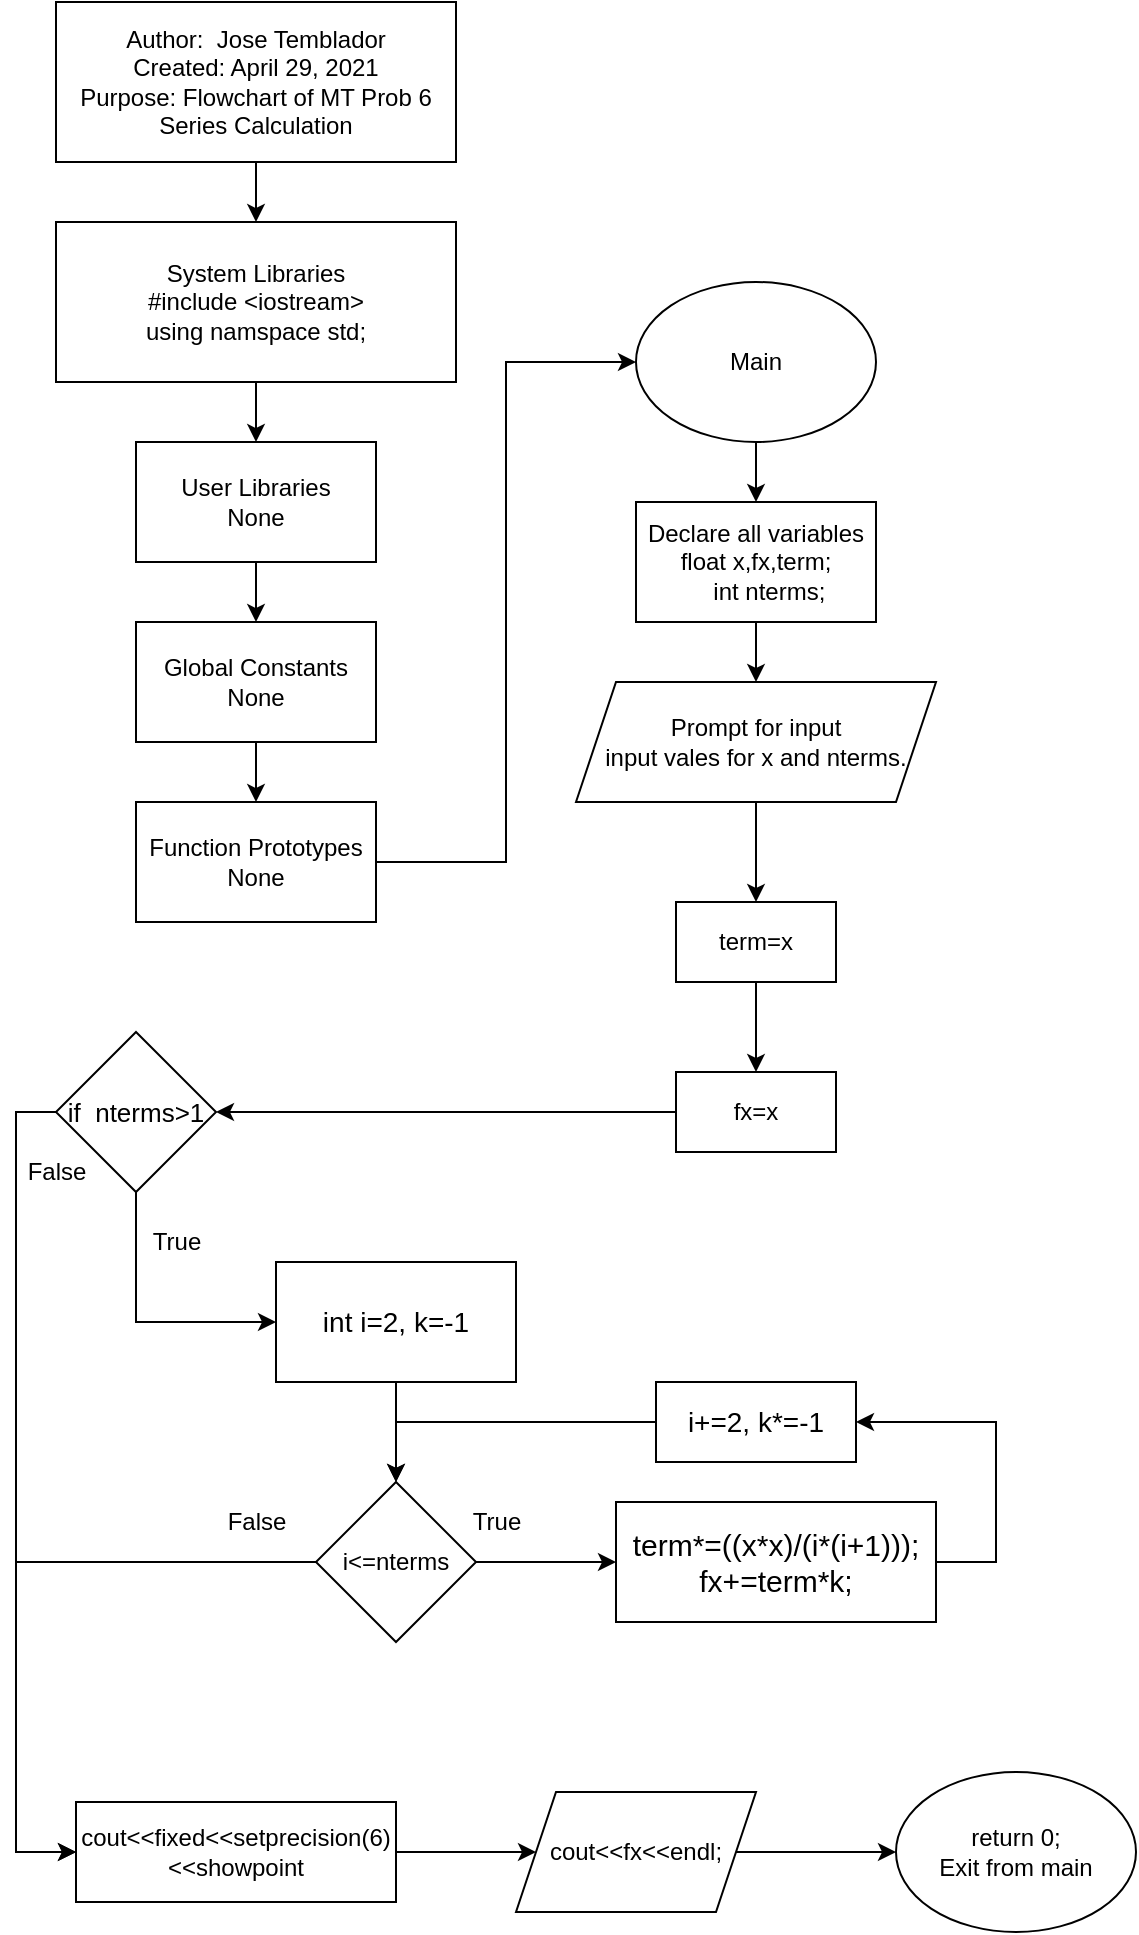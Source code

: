 <mxfile version="14.6.7" type="device"><diagram id="jv69cuZzwTD9Fxa78tGu" name="Page-1"><mxGraphModel dx="925" dy="561" grid="1" gridSize="10" guides="1" tooltips="1" connect="1" arrows="1" fold="1" page="1" pageScale="1" pageWidth="827" pageHeight="1169" math="0" shadow="0"><root><mxCell id="0"/><mxCell id="1" parent="0"/><mxCell id="kfcfMog38dfePFOhffaa-5" value="" style="edgeStyle=orthogonalEdgeStyle;rounded=0;orthogonalLoop=1;jettySize=auto;html=1;" edge="1" parent="1" source="kfcfMog38dfePFOhffaa-1" target="kfcfMog38dfePFOhffaa-2"><mxGeometry relative="1" as="geometry"/></mxCell><mxCell id="kfcfMog38dfePFOhffaa-1" value="Author: &amp;nbsp;Jose Temblador&lt;br&gt;Created: April 29, 2021&lt;br&gt;Purpose: Flowchart of MT Prob 6&lt;br&gt;Series Calculation" style="rounded=0;whiteSpace=wrap;html=1;" vertex="1" parent="1"><mxGeometry x="40" y="30" width="200" height="80" as="geometry"/></mxCell><mxCell id="kfcfMog38dfePFOhffaa-6" value="" style="edgeStyle=orthogonalEdgeStyle;rounded=0;orthogonalLoop=1;jettySize=auto;html=1;" edge="1" parent="1" source="kfcfMog38dfePFOhffaa-2" target="kfcfMog38dfePFOhffaa-3"><mxGeometry relative="1" as="geometry"/></mxCell><mxCell id="kfcfMog38dfePFOhffaa-2" value="System Libraries&lt;br&gt;#include &amp;lt;iostream&amp;gt;&lt;br&gt;using namspace std;" style="rounded=0;whiteSpace=wrap;html=1;" vertex="1" parent="1"><mxGeometry x="40" y="140" width="200" height="80" as="geometry"/></mxCell><mxCell id="kfcfMog38dfePFOhffaa-7" value="" style="edgeStyle=orthogonalEdgeStyle;rounded=0;orthogonalLoop=1;jettySize=auto;html=1;" edge="1" parent="1" source="kfcfMog38dfePFOhffaa-3" target="kfcfMog38dfePFOhffaa-4"><mxGeometry relative="1" as="geometry"/></mxCell><mxCell id="kfcfMog38dfePFOhffaa-3" value="User Libraries&lt;br&gt;None" style="rounded=0;whiteSpace=wrap;html=1;" vertex="1" parent="1"><mxGeometry x="80" y="250" width="120" height="60" as="geometry"/></mxCell><mxCell id="kfcfMog38dfePFOhffaa-10" value="" style="edgeStyle=orthogonalEdgeStyle;rounded=0;orthogonalLoop=1;jettySize=auto;html=1;" edge="1" parent="1" source="kfcfMog38dfePFOhffaa-4" target="kfcfMog38dfePFOhffaa-9"><mxGeometry relative="1" as="geometry"/></mxCell><mxCell id="kfcfMog38dfePFOhffaa-4" value="Global Constants&lt;br&gt;None" style="rounded=0;whiteSpace=wrap;html=1;" vertex="1" parent="1"><mxGeometry x="80" y="340" width="120" height="60" as="geometry"/></mxCell><mxCell id="kfcfMog38dfePFOhffaa-12" style="edgeStyle=orthogonalEdgeStyle;rounded=0;orthogonalLoop=1;jettySize=auto;html=1;entryX=0;entryY=0.5;entryDx=0;entryDy=0;" edge="1" parent="1" source="kfcfMog38dfePFOhffaa-9" target="kfcfMog38dfePFOhffaa-11"><mxGeometry relative="1" as="geometry"/></mxCell><mxCell id="kfcfMog38dfePFOhffaa-9" value="Function Prototypes&lt;br&gt;None" style="rounded=0;whiteSpace=wrap;html=1;" vertex="1" parent="1"><mxGeometry x="80" y="430" width="120" height="60" as="geometry"/></mxCell><mxCell id="kfcfMog38dfePFOhffaa-14" value="" style="edgeStyle=orthogonalEdgeStyle;rounded=0;orthogonalLoop=1;jettySize=auto;html=1;" edge="1" parent="1" source="kfcfMog38dfePFOhffaa-11" target="kfcfMog38dfePFOhffaa-13"><mxGeometry relative="1" as="geometry"/></mxCell><mxCell id="kfcfMog38dfePFOhffaa-11" value="Main" style="ellipse;whiteSpace=wrap;html=1;" vertex="1" parent="1"><mxGeometry x="330" y="170" width="120" height="80" as="geometry"/></mxCell><mxCell id="kfcfMog38dfePFOhffaa-17" value="" style="edgeStyle=orthogonalEdgeStyle;rounded=0;orthogonalLoop=1;jettySize=auto;html=1;" edge="1" parent="1" source="kfcfMog38dfePFOhffaa-13" target="kfcfMog38dfePFOhffaa-16"><mxGeometry relative="1" as="geometry"/></mxCell><mxCell id="kfcfMog38dfePFOhffaa-13" value="Declare all variables&lt;br&gt;&lt;div&gt;float x,fx,term;&lt;/div&gt;&lt;div&gt;&amp;nbsp; &amp;nbsp; int nterms;&lt;/div&gt;" style="rounded=0;whiteSpace=wrap;html=1;" vertex="1" parent="1"><mxGeometry x="330" y="280" width="120" height="60" as="geometry"/></mxCell><mxCell id="kfcfMog38dfePFOhffaa-48" value="" style="edgeStyle=orthogonalEdgeStyle;rounded=0;orthogonalLoop=1;jettySize=auto;html=1;" edge="1" parent="1" source="kfcfMog38dfePFOhffaa-16" target="kfcfMog38dfePFOhffaa-18"><mxGeometry relative="1" as="geometry"/></mxCell><mxCell id="kfcfMog38dfePFOhffaa-16" value="&lt;span&gt;Prompt for input&lt;br&gt;input vales for x and nterms.&lt;br&gt;&lt;/span&gt;" style="shape=parallelogram;perimeter=parallelogramPerimeter;whiteSpace=wrap;html=1;fixedSize=1;" vertex="1" parent="1"><mxGeometry x="300" y="370" width="180" height="60" as="geometry"/></mxCell><mxCell id="kfcfMog38dfePFOhffaa-23" value="" style="edgeStyle=orthogonalEdgeStyle;rounded=0;orthogonalLoop=1;jettySize=auto;html=1;" edge="1" parent="1" source="kfcfMog38dfePFOhffaa-18" target="kfcfMog38dfePFOhffaa-22"><mxGeometry relative="1" as="geometry"/></mxCell><mxCell id="kfcfMog38dfePFOhffaa-18" value="term=x" style="rounded=0;whiteSpace=wrap;html=1;" vertex="1" parent="1"><mxGeometry x="350" y="480" width="80" height="40" as="geometry"/></mxCell><mxCell id="kfcfMog38dfePFOhffaa-49" style="edgeStyle=orthogonalEdgeStyle;rounded=0;orthogonalLoop=1;jettySize=auto;html=1;entryX=1;entryY=0.5;entryDx=0;entryDy=0;" edge="1" parent="1" source="kfcfMog38dfePFOhffaa-22" target="kfcfMog38dfePFOhffaa-24"><mxGeometry relative="1" as="geometry"/></mxCell><mxCell id="kfcfMog38dfePFOhffaa-22" value="fx=x" style="rounded=0;whiteSpace=wrap;html=1;" vertex="1" parent="1"><mxGeometry x="350" y="565" width="80" height="40" as="geometry"/></mxCell><mxCell id="kfcfMog38dfePFOhffaa-27" style="edgeStyle=orthogonalEdgeStyle;rounded=0;orthogonalLoop=1;jettySize=auto;html=1;entryX=0;entryY=0.5;entryDx=0;entryDy=0;" edge="1" parent="1" source="kfcfMog38dfePFOhffaa-24" target="kfcfMog38dfePFOhffaa-26"><mxGeometry relative="1" as="geometry"><Array as="points"><mxPoint x="80" y="690"/></Array></mxGeometry></mxCell><mxCell id="kfcfMog38dfePFOhffaa-40" style="edgeStyle=orthogonalEdgeStyle;rounded=0;orthogonalLoop=1;jettySize=auto;html=1;entryX=0;entryY=0.5;entryDx=0;entryDy=0;" edge="1" parent="1" source="kfcfMog38dfePFOhffaa-24" target="kfcfMog38dfePFOhffaa-39"><mxGeometry relative="1" as="geometry"><mxPoint x="20" y="970" as="targetPoint"/><Array as="points"><mxPoint x="20" y="585"/><mxPoint x="20" y="955"/></Array></mxGeometry></mxCell><mxCell id="kfcfMog38dfePFOhffaa-24" value="&lt;font style=&quot;font-size: 13px&quot;&gt;if &amp;nbsp;nterms&amp;gt;1&lt;/font&gt;" style="rhombus;whiteSpace=wrap;html=1;" vertex="1" parent="1"><mxGeometry x="40" y="545" width="80" height="80" as="geometry"/></mxCell><mxCell id="kfcfMog38dfePFOhffaa-30" value="" style="edgeStyle=orthogonalEdgeStyle;rounded=0;orthogonalLoop=1;jettySize=auto;html=1;" edge="1" parent="1" source="kfcfMog38dfePFOhffaa-26" target="kfcfMog38dfePFOhffaa-29"><mxGeometry relative="1" as="geometry"/></mxCell><mxCell id="kfcfMog38dfePFOhffaa-26" value="&lt;font style=&quot;font-size: 14px&quot;&gt;int i=2, k=-1&lt;/font&gt;" style="rounded=0;whiteSpace=wrap;html=1;" vertex="1" parent="1"><mxGeometry x="150" y="660" width="120" height="60" as="geometry"/></mxCell><mxCell id="kfcfMog38dfePFOhffaa-28" value="True" style="text;html=1;align=center;verticalAlign=middle;resizable=0;points=[];autosize=1;strokeColor=none;" vertex="1" parent="1"><mxGeometry x="80" y="640" width="40" height="20" as="geometry"/></mxCell><mxCell id="kfcfMog38dfePFOhffaa-34" value="" style="edgeStyle=orthogonalEdgeStyle;rounded=0;orthogonalLoop=1;jettySize=auto;html=1;" edge="1" parent="1" source="kfcfMog38dfePFOhffaa-29" target="kfcfMog38dfePFOhffaa-33"><mxGeometry relative="1" as="geometry"/></mxCell><mxCell id="kfcfMog38dfePFOhffaa-45" style="edgeStyle=orthogonalEdgeStyle;rounded=0;orthogonalLoop=1;jettySize=auto;html=1;entryX=0;entryY=0.5;entryDx=0;entryDy=0;" edge="1" parent="1" source="kfcfMog38dfePFOhffaa-29" target="kfcfMog38dfePFOhffaa-39"><mxGeometry relative="1" as="geometry"><Array as="points"><mxPoint x="20" y="810"/><mxPoint x="20" y="955"/></Array></mxGeometry></mxCell><mxCell id="kfcfMog38dfePFOhffaa-29" value="i&amp;lt;=nterms" style="rhombus;whiteSpace=wrap;html=1;" vertex="1" parent="1"><mxGeometry x="170" y="770" width="80" height="80" as="geometry"/></mxCell><mxCell id="kfcfMog38dfePFOhffaa-36" style="edgeStyle=orthogonalEdgeStyle;rounded=0;orthogonalLoop=1;jettySize=auto;html=1;entryX=1;entryY=0.5;entryDx=0;entryDy=0;" edge="1" parent="1" source="kfcfMog38dfePFOhffaa-33" target="kfcfMog38dfePFOhffaa-35"><mxGeometry relative="1" as="geometry"><mxPoint x="580" y="740" as="targetPoint"/><Array as="points"><mxPoint x="510" y="810"/><mxPoint x="510" y="740"/></Array></mxGeometry></mxCell><mxCell id="kfcfMog38dfePFOhffaa-33" value="&lt;div style=&quot;font-size: 15px&quot;&gt;&lt;font style=&quot;font-size: 15px&quot;&gt;term*=((x*x)/(i*(i+1)));&lt;/font&gt;&lt;/div&gt;&lt;div style=&quot;font-size: 15px&quot;&gt;&lt;font style=&quot;font-size: 15px&quot;&gt;fx+=term*k;&lt;/font&gt;&lt;/div&gt;" style="rounded=0;whiteSpace=wrap;html=1;" vertex="1" parent="1"><mxGeometry x="320" y="780" width="160" height="60" as="geometry"/></mxCell><mxCell id="kfcfMog38dfePFOhffaa-37" value="" style="edgeStyle=orthogonalEdgeStyle;rounded=0;orthogonalLoop=1;jettySize=auto;html=1;" edge="1" parent="1" source="kfcfMog38dfePFOhffaa-35" target="kfcfMog38dfePFOhffaa-29"><mxGeometry relative="1" as="geometry"/></mxCell><mxCell id="kfcfMog38dfePFOhffaa-35" value="&lt;font style=&quot;font-size: 14px&quot;&gt;i+=2, k*=-1&lt;/font&gt;" style="rounded=0;whiteSpace=wrap;html=1;" vertex="1" parent="1"><mxGeometry x="340" y="720" width="100" height="40" as="geometry"/></mxCell><mxCell id="kfcfMog38dfePFOhffaa-38" value="True" style="text;html=1;align=center;verticalAlign=middle;resizable=0;points=[];autosize=1;strokeColor=none;" vertex="1" parent="1"><mxGeometry x="240" y="780" width="40" height="20" as="geometry"/></mxCell><mxCell id="kfcfMog38dfePFOhffaa-42" value="" style="edgeStyle=orthogonalEdgeStyle;rounded=0;orthogonalLoop=1;jettySize=auto;html=1;" edge="1" parent="1" source="kfcfMog38dfePFOhffaa-39" target="kfcfMog38dfePFOhffaa-41"><mxGeometry relative="1" as="geometry"/></mxCell><mxCell id="kfcfMog38dfePFOhffaa-39" value="&lt;div&gt;cout&amp;lt;&amp;lt;fixed&amp;lt;&amp;lt;setprecision(6)&amp;lt;&amp;lt;showpoint&lt;/div&gt;" style="rounded=0;whiteSpace=wrap;html=1;" vertex="1" parent="1"><mxGeometry x="50" y="930" width="160" height="50" as="geometry"/></mxCell><mxCell id="kfcfMog38dfePFOhffaa-47" value="" style="edgeStyle=orthogonalEdgeStyle;rounded=0;orthogonalLoop=1;jettySize=auto;html=1;" edge="1" parent="1" source="kfcfMog38dfePFOhffaa-41" target="kfcfMog38dfePFOhffaa-46"><mxGeometry relative="1" as="geometry"/></mxCell><mxCell id="kfcfMog38dfePFOhffaa-41" value="&lt;div&gt;cout&amp;lt;&amp;lt;fx&amp;lt;&amp;lt;endl;&lt;br&gt;&lt;/div&gt;" style="shape=parallelogram;perimeter=parallelogramPerimeter;whiteSpace=wrap;html=1;fixedSize=1;" vertex="1" parent="1"><mxGeometry x="270" y="925" width="120" height="60" as="geometry"/></mxCell><mxCell id="kfcfMog38dfePFOhffaa-43" value="False" style="text;html=1;align=center;verticalAlign=middle;resizable=0;points=[];autosize=1;strokeColor=none;" vertex="1" parent="1"><mxGeometry x="20" y="605" width="40" height="20" as="geometry"/></mxCell><mxCell id="kfcfMog38dfePFOhffaa-46" value="return 0;&lt;br&gt;Exit from main" style="ellipse;whiteSpace=wrap;html=1;" vertex="1" parent="1"><mxGeometry x="460" y="915" width="120" height="80" as="geometry"/></mxCell><mxCell id="kfcfMog38dfePFOhffaa-50" value="False" style="text;html=1;align=center;verticalAlign=middle;resizable=0;points=[];autosize=1;strokeColor=none;" vertex="1" parent="1"><mxGeometry x="120" y="780" width="40" height="20" as="geometry"/></mxCell></root></mxGraphModel></diagram></mxfile>